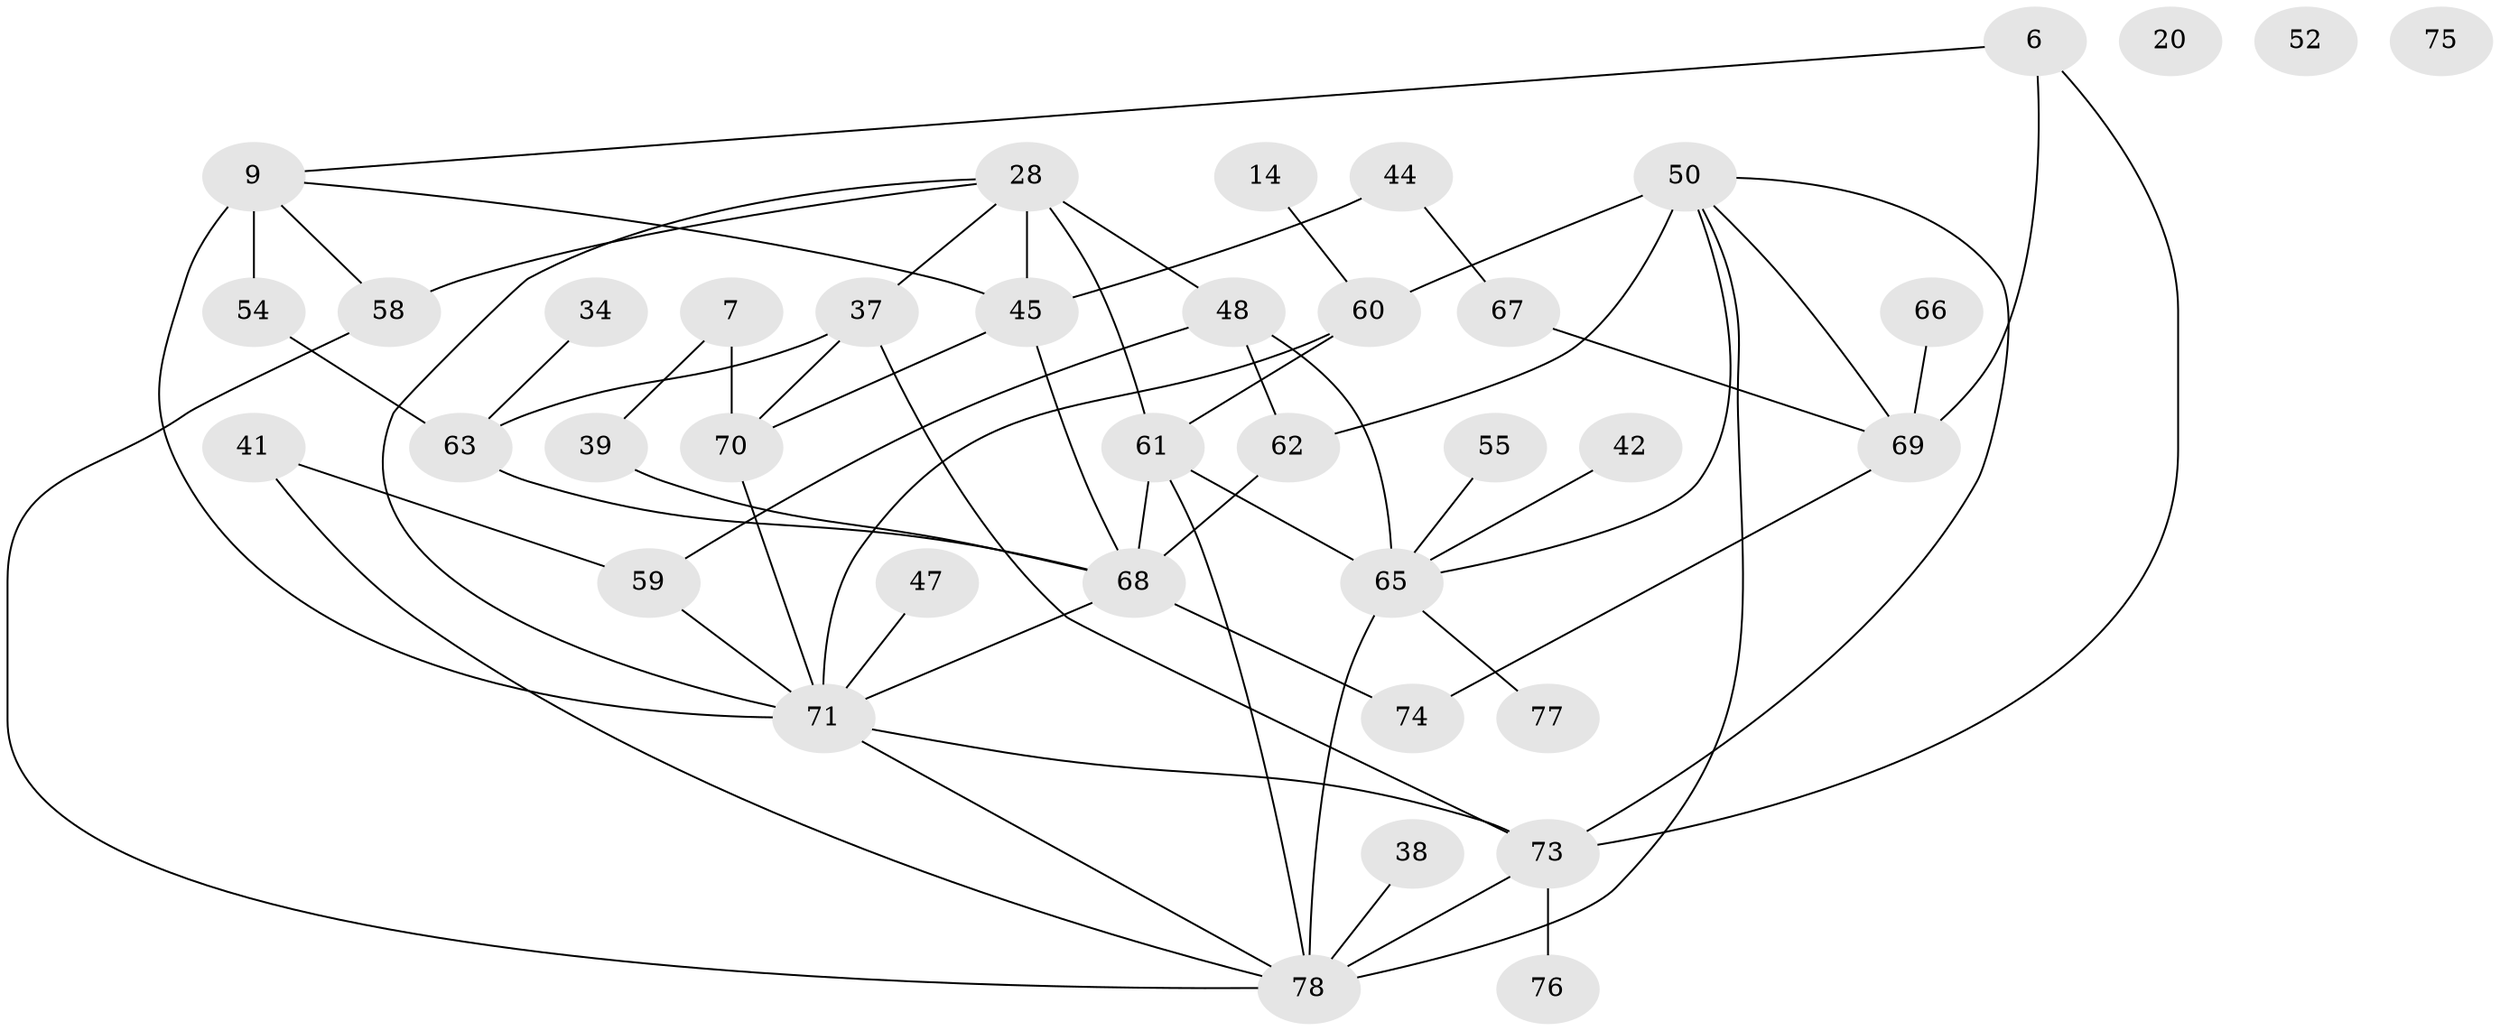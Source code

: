 // original degree distribution, {1: 0.15384615384615385, 4: 0.14102564102564102, 3: 0.2692307692307692, 6: 0.07692307692307693, 2: 0.20512820512820512, 7: 0.038461538461538464, 5: 0.07692307692307693, 0: 0.038461538461538464}
// Generated by graph-tools (version 1.1) at 2025/40/03/09/25 04:40:45]
// undirected, 39 vertices, 62 edges
graph export_dot {
graph [start="1"]
  node [color=gray90,style=filled];
  6;
  7;
  9;
  14;
  20;
  28;
  34;
  37 [super="+3"];
  38;
  39;
  41;
  42;
  44 [super="+23"];
  45;
  47;
  48 [super="+32"];
  50 [super="+33+4"];
  52;
  54;
  55;
  58;
  59;
  60 [super="+16"];
  61 [super="+21+29"];
  62;
  63;
  65 [super="+40+64+49"];
  66;
  67 [super="+57+8"];
  68 [super="+25+56"];
  69;
  70;
  71 [super="+10+22+1+51+31"];
  73 [super="+35+72"];
  74;
  75;
  76;
  77;
  78 [super="+27"];
  6 -- 9;
  6 -- 69;
  6 -- 73;
  7 -- 39;
  7 -- 70;
  9 -- 45;
  9 -- 54;
  9 -- 58;
  9 -- 71 [weight=3];
  14 -- 60;
  28 -- 37;
  28 -- 45;
  28 -- 58;
  28 -- 61 [weight=2];
  28 -- 48;
  28 -- 71;
  34 -- 63;
  37 -- 70;
  37 -- 63;
  37 -- 73;
  38 -- 78;
  39 -- 68;
  41 -- 59;
  41 -- 78;
  42 -- 65;
  44 -- 45 [weight=2];
  44 -- 67;
  45 -- 70;
  45 -- 68;
  47 -- 71;
  48 -- 59;
  48 -- 62;
  48 -- 65 [weight=2];
  50 -- 62;
  50 -- 73;
  50 -- 65 [weight=2];
  50 -- 69;
  50 -- 60 [weight=2];
  50 -- 78;
  54 -- 63;
  55 -- 65;
  58 -- 78;
  59 -- 71;
  60 -- 61;
  60 -- 71 [weight=2];
  61 -- 78 [weight=3];
  61 -- 68 [weight=3];
  61 -- 65 [weight=2];
  62 -- 68;
  63 -- 68;
  65 -- 78 [weight=2];
  65 -- 77;
  66 -- 69;
  67 -- 69;
  68 -- 74;
  68 -- 71 [weight=2];
  69 -- 74;
  70 -- 71;
  71 -- 78;
  71 -- 73;
  73 -- 78 [weight=4];
  73 -- 76;
}
